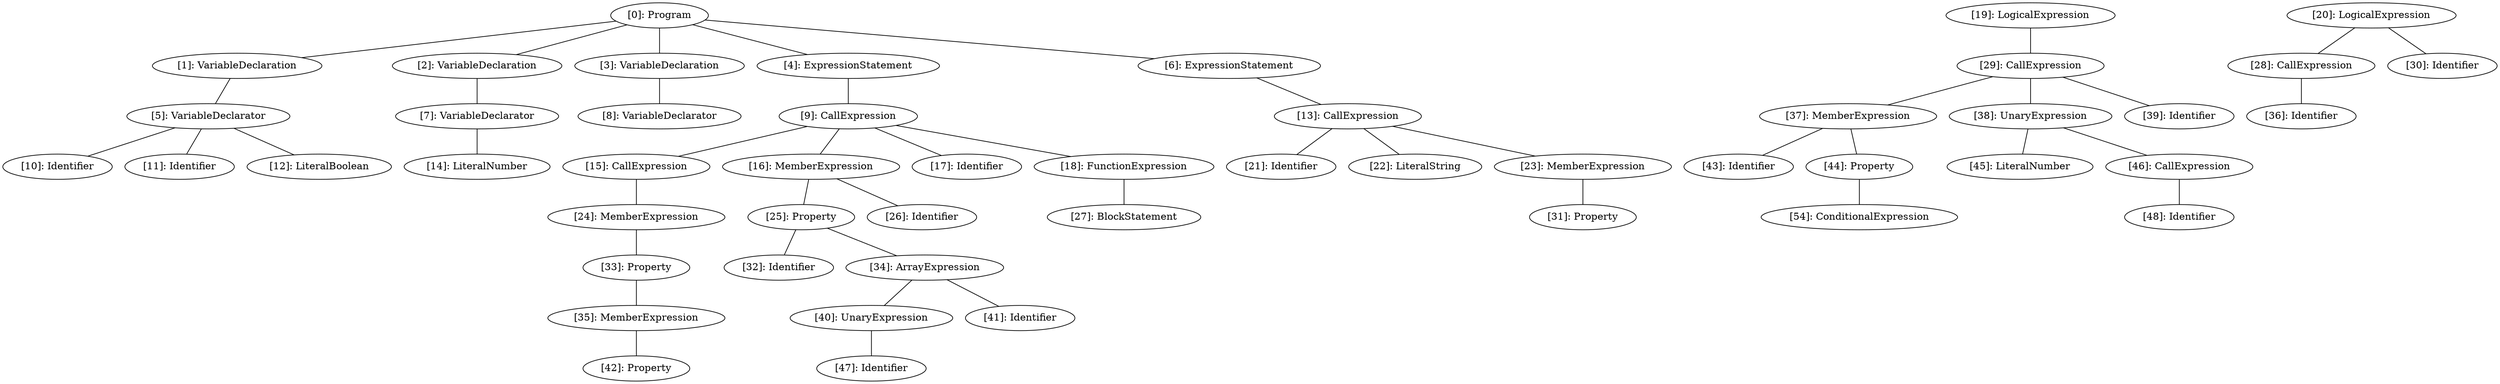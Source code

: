 // Result
graph {
	0 [label="[0]: Program"]
	1 [label="[1]: VariableDeclaration"]
	2 [label="[2]: VariableDeclaration"]
	3 [label="[3]: VariableDeclaration"]
	4 [label="[4]: ExpressionStatement"]
	5 [label="[5]: VariableDeclarator"]
	6 [label="[6]: ExpressionStatement"]
	7 [label="[7]: VariableDeclarator"]
	8 [label="[8]: VariableDeclarator"]
	9 [label="[9]: CallExpression"]
	10 [label="[10]: Identifier"]
	11 [label="[11]: Identifier"]
	12 [label="[12]: LiteralBoolean"]
	13 [label="[13]: CallExpression"]
	14 [label="[14]: LiteralNumber"]
	15 [label="[15]: CallExpression"]
	16 [label="[16]: MemberExpression"]
	17 [label="[17]: Identifier"]
	18 [label="[18]: FunctionExpression"]
	19 [label="[19]: LogicalExpression"]
	20 [label="[20]: LogicalExpression"]
	21 [label="[21]: Identifier"]
	22 [label="[22]: LiteralString"]
	23 [label="[23]: MemberExpression"]
	24 [label="[24]: MemberExpression"]
	25 [label="[25]: Property"]
	26 [label="[26]: Identifier"]
	27 [label="[27]: BlockStatement"]
	28 [label="[28]: CallExpression"]
	29 [label="[29]: CallExpression"]
	30 [label="[30]: Identifier"]
	31 [label="[31]: Property"]
	32 [label="[32]: Identifier"]
	33 [label="[33]: Property"]
	34 [label="[34]: ArrayExpression"]
	35 [label="[35]: MemberExpression"]
	36 [label="[36]: Identifier"]
	37 [label="[37]: MemberExpression"]
	38 [label="[38]: UnaryExpression"]
	39 [label="[39]: Identifier"]
	40 [label="[40]: UnaryExpression"]
	41 [label="[41]: Identifier"]
	42 [label="[42]: Property"]
	43 [label="[43]: Identifier"]
	44 [label="[44]: Property"]
	45 [label="[45]: LiteralNumber"]
	46 [label="[46]: CallExpression"]
	47 [label="[47]: Identifier"]
	48 [label="[48]: Identifier"]
	54 [label="[54]: ConditionalExpression"]
	0 -- 1
	0 -- 2
	0 -- 3
	0 -- 4
	0 -- 6
	1 -- 5
	2 -- 7
	3 -- 8
	4 -- 9
	5 -- 10
	5 -- 11
	5 -- 12
	6 -- 13
	7 -- 14
	9 -- 15
	9 -- 16
	9 -- 17
	9 -- 18
	13 -- 21
	13 -- 22
	13 -- 23
	15 -- 24
	16 -- 25
	16 -- 26
	18 -- 27
	19 -- 29
	20 -- 28
	20 -- 30
	23 -- 31
	24 -- 33
	25 -- 32
	25 -- 34
	28 -- 36
	29 -- 37
	29 -- 38
	29 -- 39
	33 -- 35
	34 -- 40
	34 -- 41
	35 -- 42
	37 -- 43
	37 -- 44
	38 -- 45
	38 -- 46
	40 -- 47
	44 -- 54
	46 -- 48
}
